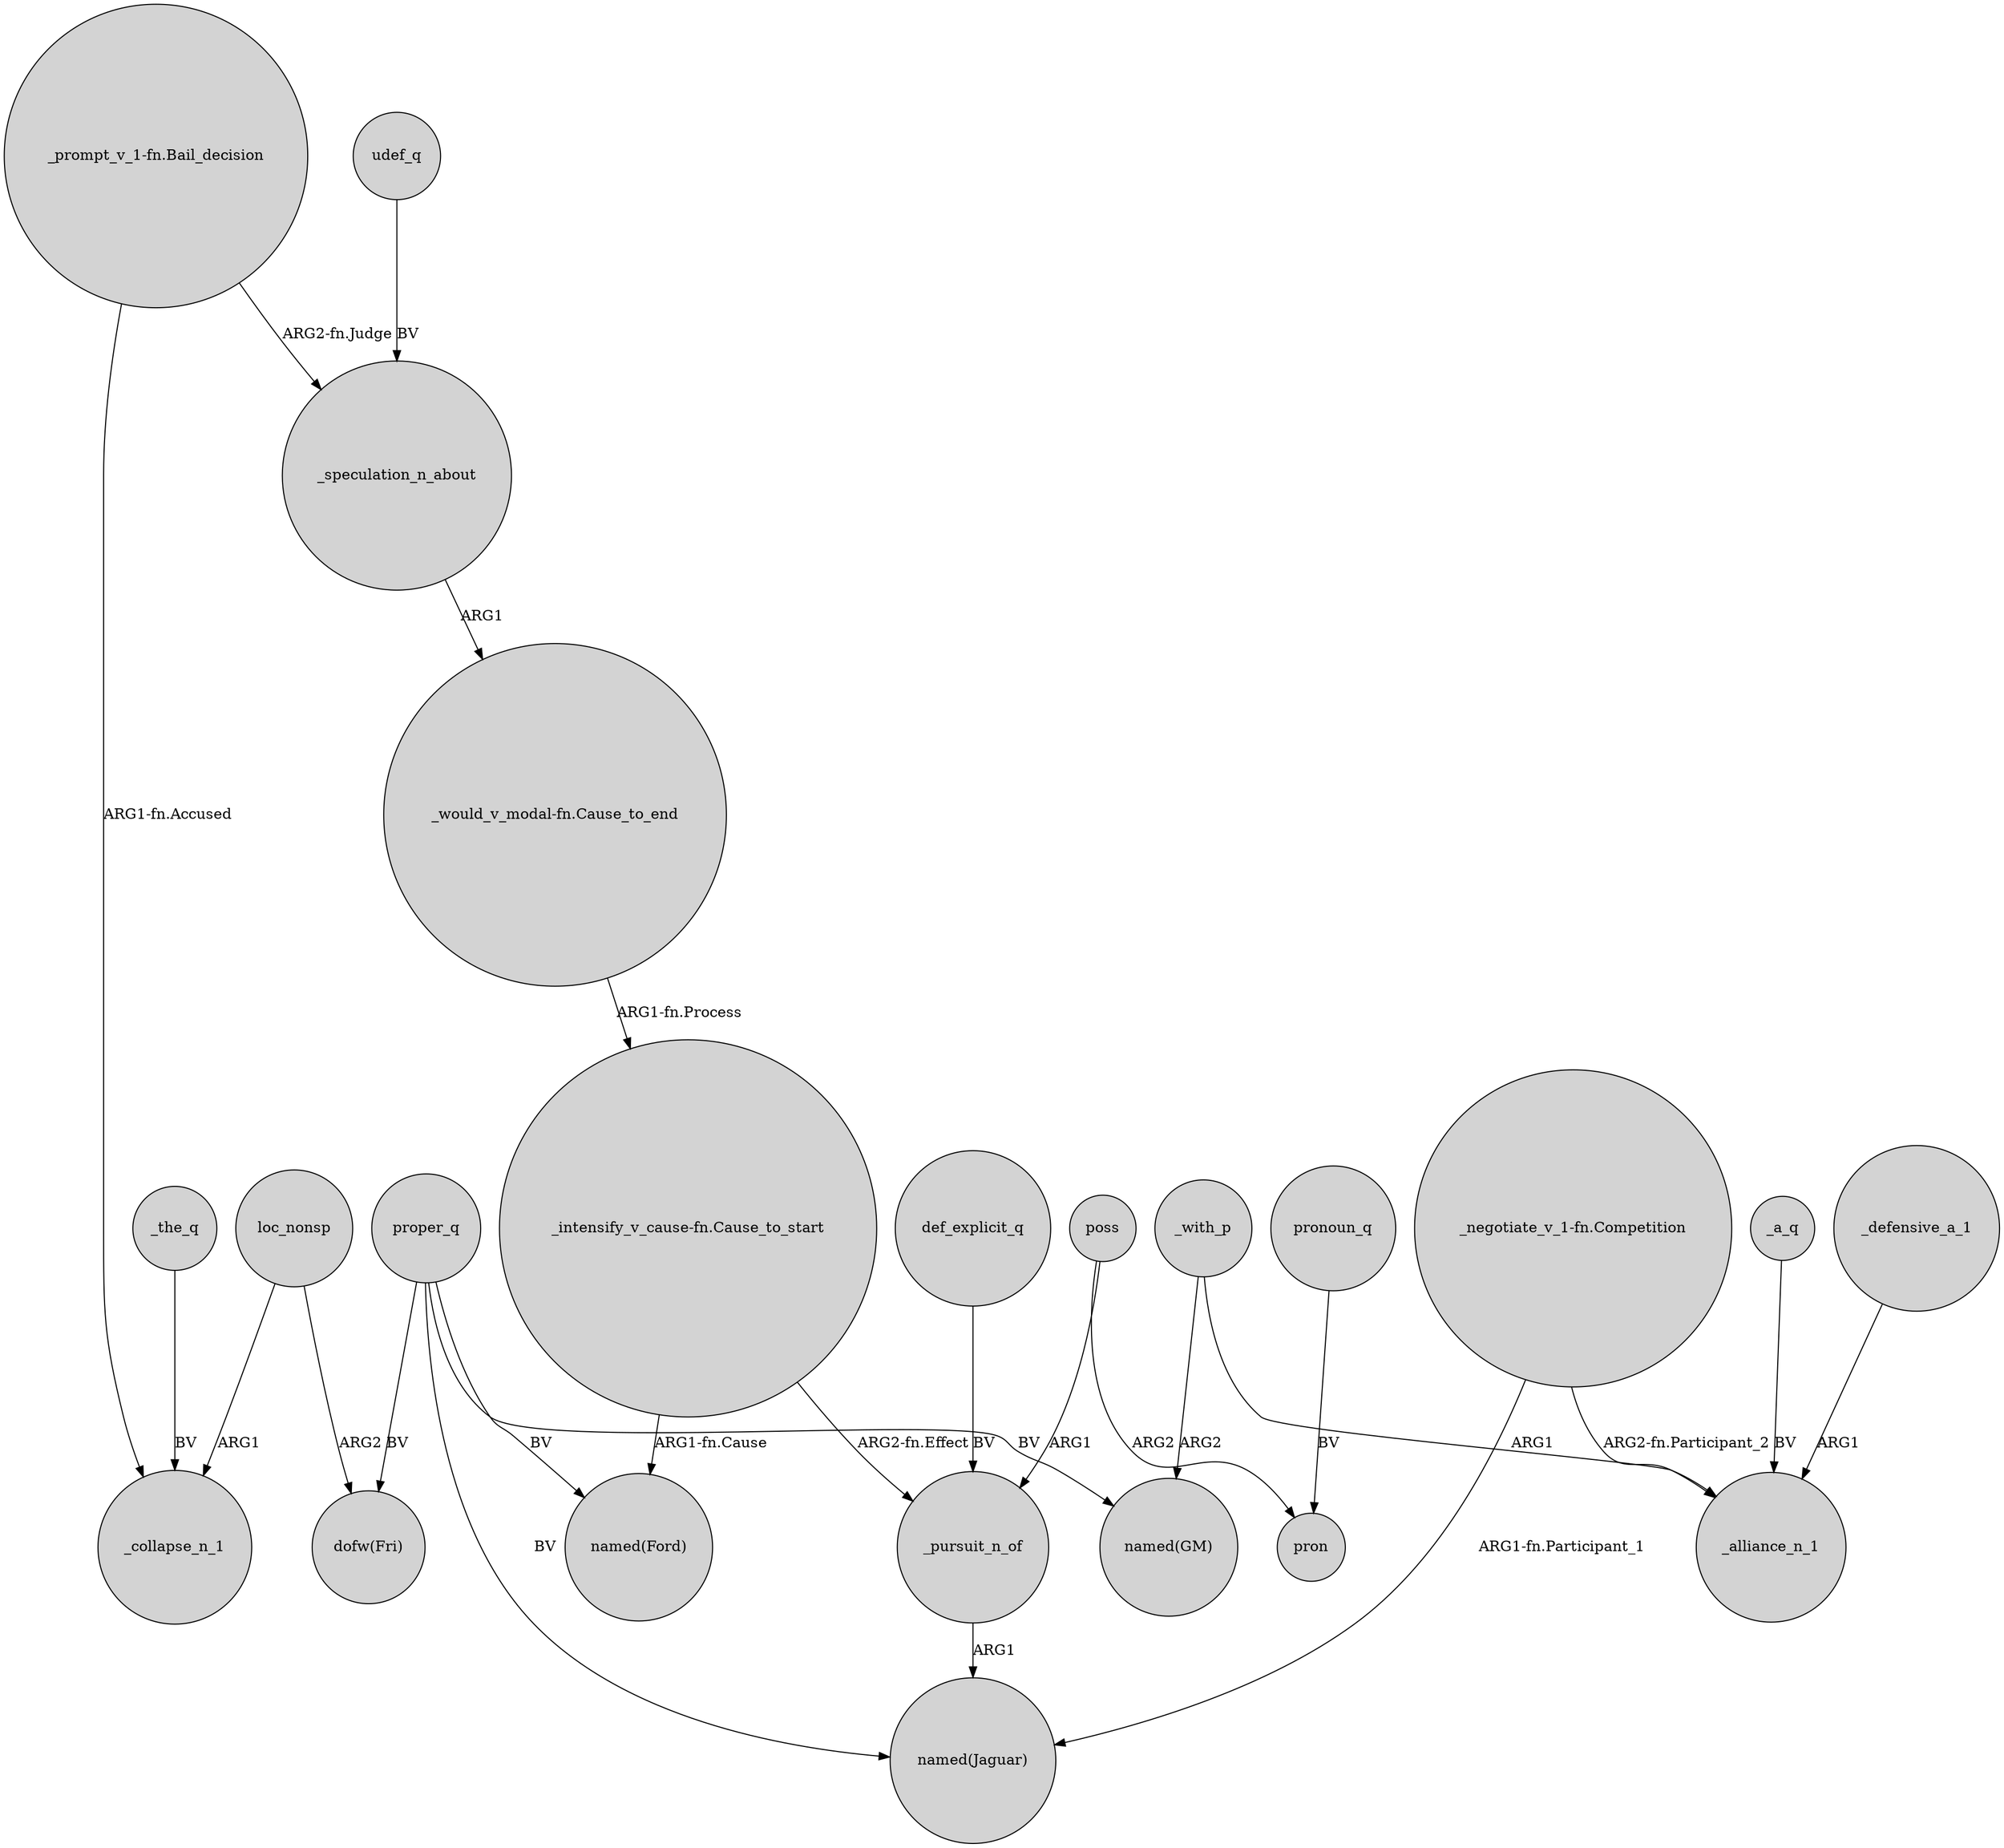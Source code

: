 digraph {
	node [shape=circle style=filled]
	"_prompt_v_1-fn.Bail_decision" -> _collapse_n_1 [label="ARG1-fn.Accused"]
	poss -> _pursuit_n_of [label=ARG1]
	proper_q -> "dofw(Fri)" [label=BV]
	proper_q -> "named(Ford)" [label=BV]
	_a_q -> _alliance_n_1 [label=BV]
	loc_nonsp -> "dofw(Fri)" [label=ARG2]
	_with_p -> "named(GM)" [label=ARG2]
	proper_q -> "named(GM)" [label=BV]
	udef_q -> _speculation_n_about [label=BV]
	pronoun_q -> pron [label=BV]
	"_negotiate_v_1-fn.Competition" -> "named(Jaguar)" [label="ARG1-fn.Participant_1"]
	_defensive_a_1 -> _alliance_n_1 [label=ARG1]
	poss -> pron [label=ARG2]
	"_would_v_modal-fn.Cause_to_end" -> "_intensify_v_cause-fn.Cause_to_start" [label="ARG1-fn.Process"]
	"_intensify_v_cause-fn.Cause_to_start" -> _pursuit_n_of [label="ARG2-fn.Effect"]
	"_intensify_v_cause-fn.Cause_to_start" -> "named(Ford)" [label="ARG1-fn.Cause"]
	proper_q -> "named(Jaguar)" [label=BV]
	def_explicit_q -> _pursuit_n_of [label=BV]
	_the_q -> _collapse_n_1 [label=BV]
	loc_nonsp -> _collapse_n_1 [label=ARG1]
	_pursuit_n_of -> "named(Jaguar)" [label=ARG1]
	"_prompt_v_1-fn.Bail_decision" -> _speculation_n_about [label="ARG2-fn.Judge"]
	_with_p -> _alliance_n_1 [label=ARG1]
	_speculation_n_about -> "_would_v_modal-fn.Cause_to_end" [label=ARG1]
	"_negotiate_v_1-fn.Competition" -> _alliance_n_1 [label="ARG2-fn.Participant_2"]
}
